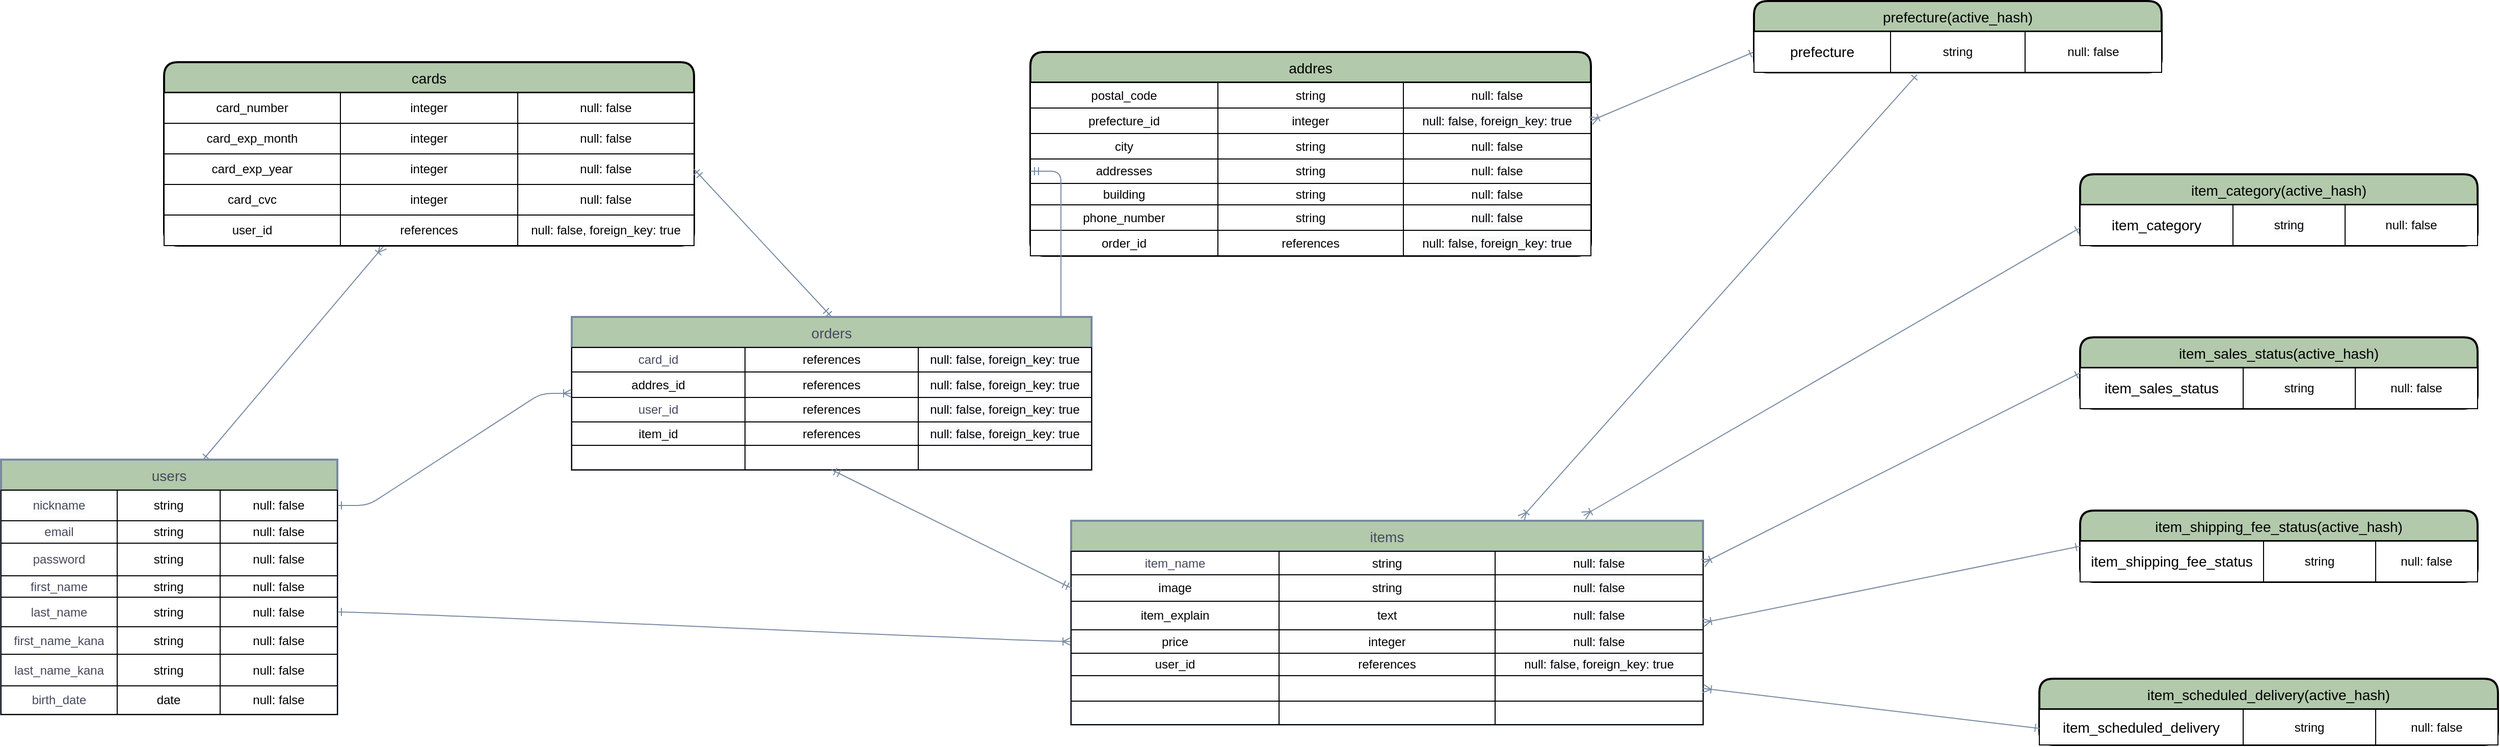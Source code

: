 <mxfile version="13.6.10" type="github">
  <diagram id="Smo_QJwtMCmcKdG6Kzzd" name="ページ1">
    <mxGraphModel dx="2955" dy="2719" grid="1" gridSize="10" guides="1" tooltips="1" connect="1" arrows="1" fold="1" page="1" pageScale="1" pageWidth="827" pageHeight="1169" background="none" math="0" shadow="0">
      <root>
        <mxCell id="0" />
        <mxCell id="1" parent="0" />
        <mxCell id="FMNwyA9VQJFO_fAn41yD-56" value="" style="edgeStyle=entityRelationEdgeStyle;fontSize=12;html=1;endArrow=ERoneToMany;strokeColor=#788AA3;fontColor=#46495D;curved=1;entryX=0;entryY=0.5;entryDx=0;entryDy=0;exitX=1;exitY=0.5;exitDx=0;exitDy=0;startArrow=ERone;startFill=0;" edge="1" parent="1" source="FMNwyA9VQJFO_fAn41yD-148" target="FMNwyA9VQJFO_fAn41yD-177">
          <mxGeometry width="100" height="100" relative="1" as="geometry">
            <mxPoint x="200" y="510" as="sourcePoint" />
            <mxPoint x="360" y="680" as="targetPoint" />
          </mxGeometry>
        </mxCell>
        <mxCell id="FMNwyA9VQJFO_fAn41yD-279" value="addres" style="swimlane;childLayout=stackLayout;horizontal=1;startSize=30;horizontalStack=0;rounded=1;fontSize=14;fontStyle=0;strokeWidth=2;resizeParent=0;resizeLast=1;shadow=0;dashed=0;align=center;fillColor=#B2C9AB;" vertex="1" parent="1">
          <mxGeometry x="300" y="-110" width="550" height="200" as="geometry" />
        </mxCell>
        <mxCell id="FMNwyA9VQJFO_fAn41yD-310" value="" style="shape=table;html=1;whiteSpace=wrap;startSize=0;container=1;collapsible=0;childLayout=tableLayout;" vertex="1" parent="FMNwyA9VQJFO_fAn41yD-279">
          <mxGeometry y="30" width="550" height="170" as="geometry" />
        </mxCell>
        <mxCell id="FMNwyA9VQJFO_fAn41yD-311" value="" style="shape=partialRectangle;html=1;whiteSpace=wrap;collapsible=0;dropTarget=0;pointerEvents=0;fillColor=none;top=0;left=0;bottom=0;right=0;points=[[0,0.5],[1,0.5]];portConstraint=eastwest;" vertex="1" parent="FMNwyA9VQJFO_fAn41yD-310">
          <mxGeometry width="550" height="25" as="geometry" />
        </mxCell>
        <mxCell id="FMNwyA9VQJFO_fAn41yD-312" value="postal_code" style="shape=partialRectangle;html=1;whiteSpace=wrap;connectable=0;overflow=hidden;fillColor=none;top=0;left=0;bottom=0;right=0;" vertex="1" parent="FMNwyA9VQJFO_fAn41yD-311">
          <mxGeometry width="184" height="25" as="geometry" />
        </mxCell>
        <mxCell id="FMNwyA9VQJFO_fAn41yD-313" value="&lt;span&gt;string&lt;/span&gt;" style="shape=partialRectangle;html=1;whiteSpace=wrap;connectable=0;overflow=hidden;fillColor=none;top=0;left=0;bottom=0;right=0;" vertex="1" parent="FMNwyA9VQJFO_fAn41yD-311">
          <mxGeometry x="184" width="182" height="25" as="geometry" />
        </mxCell>
        <mxCell id="FMNwyA9VQJFO_fAn41yD-314" value="&lt;span&gt;null: false&lt;/span&gt;" style="shape=partialRectangle;html=1;whiteSpace=wrap;connectable=0;overflow=hidden;fillColor=none;top=0;left=0;bottom=0;right=0;" vertex="1" parent="FMNwyA9VQJFO_fAn41yD-311">
          <mxGeometry x="366" width="184" height="25" as="geometry" />
        </mxCell>
        <mxCell id="FMNwyA9VQJFO_fAn41yD-315" value="" style="shape=partialRectangle;html=1;whiteSpace=wrap;collapsible=0;dropTarget=0;pointerEvents=0;fillColor=none;top=0;left=0;bottom=0;right=0;points=[[0,0.5],[1,0.5]];portConstraint=eastwest;" vertex="1" parent="FMNwyA9VQJFO_fAn41yD-310">
          <mxGeometry y="25" width="550" height="25" as="geometry" />
        </mxCell>
        <mxCell id="FMNwyA9VQJFO_fAn41yD-316" value="prefecture_id" style="shape=partialRectangle;html=1;whiteSpace=wrap;connectable=0;overflow=hidden;fillColor=none;top=0;left=0;bottom=0;right=0;" vertex="1" parent="FMNwyA9VQJFO_fAn41yD-315">
          <mxGeometry width="184" height="25" as="geometry" />
        </mxCell>
        <mxCell id="FMNwyA9VQJFO_fAn41yD-317" value="integer" style="shape=partialRectangle;html=1;whiteSpace=wrap;connectable=0;overflow=hidden;fillColor=none;top=0;left=0;bottom=0;right=0;" vertex="1" parent="FMNwyA9VQJFO_fAn41yD-315">
          <mxGeometry x="184" width="182" height="25" as="geometry" />
        </mxCell>
        <mxCell id="FMNwyA9VQJFO_fAn41yD-318" value="&lt;meta charset=&quot;utf-8&quot;&gt;&lt;span style=&quot;color: rgb(0, 0, 0); font-family: helvetica; font-size: 12px; font-style: normal; font-weight: 400; letter-spacing: normal; text-align: center; text-indent: 0px; text-transform: none; word-spacing: 0px; background-color: rgb(248, 249, 250); display: inline; float: none;&quot;&gt;null: false, foreign_key: true&lt;/span&gt;" style="shape=partialRectangle;html=1;whiteSpace=wrap;connectable=0;overflow=hidden;fillColor=none;top=0;left=0;bottom=0;right=0;" vertex="1" parent="FMNwyA9VQJFO_fAn41yD-315">
          <mxGeometry x="366" width="184" height="25" as="geometry" />
        </mxCell>
        <mxCell id="FMNwyA9VQJFO_fAn41yD-319" value="" style="shape=partialRectangle;html=1;whiteSpace=wrap;collapsible=0;dropTarget=0;pointerEvents=0;fillColor=none;top=0;left=0;bottom=0;right=0;points=[[0,0.5],[1,0.5]];portConstraint=eastwest;" vertex="1" parent="FMNwyA9VQJFO_fAn41yD-310">
          <mxGeometry y="50" width="550" height="25" as="geometry" />
        </mxCell>
        <mxCell id="FMNwyA9VQJFO_fAn41yD-320" value="city" style="shape=partialRectangle;html=1;whiteSpace=wrap;connectable=0;overflow=hidden;fillColor=none;top=0;left=0;bottom=0;right=0;" vertex="1" parent="FMNwyA9VQJFO_fAn41yD-319">
          <mxGeometry width="184" height="25" as="geometry" />
        </mxCell>
        <mxCell id="FMNwyA9VQJFO_fAn41yD-321" value="&lt;span&gt;string&lt;/span&gt;" style="shape=partialRectangle;html=1;whiteSpace=wrap;connectable=0;overflow=hidden;fillColor=none;top=0;left=0;bottom=0;right=0;" vertex="1" parent="FMNwyA9VQJFO_fAn41yD-319">
          <mxGeometry x="184" width="182" height="25" as="geometry" />
        </mxCell>
        <mxCell id="FMNwyA9VQJFO_fAn41yD-322" value="&lt;span&gt;null: false&lt;/span&gt;" style="shape=partialRectangle;html=1;whiteSpace=wrap;connectable=0;overflow=hidden;fillColor=none;top=0;left=0;bottom=0;right=0;" vertex="1" parent="FMNwyA9VQJFO_fAn41yD-319">
          <mxGeometry x="366" width="184" height="25" as="geometry" />
        </mxCell>
        <mxCell id="FMNwyA9VQJFO_fAn41yD-323" value="" style="shape=partialRectangle;html=1;whiteSpace=wrap;collapsible=0;dropTarget=0;pointerEvents=0;fillColor=none;top=0;left=0;bottom=0;right=0;points=[[0,0.5],[1,0.5]];portConstraint=eastwest;" vertex="1" parent="FMNwyA9VQJFO_fAn41yD-310">
          <mxGeometry y="75" width="550" height="24" as="geometry" />
        </mxCell>
        <mxCell id="FMNwyA9VQJFO_fAn41yD-324" value="addresses" style="shape=partialRectangle;html=1;whiteSpace=wrap;connectable=0;overflow=hidden;fillColor=none;top=0;left=0;bottom=0;right=0;" vertex="1" parent="FMNwyA9VQJFO_fAn41yD-323">
          <mxGeometry width="184" height="24" as="geometry" />
        </mxCell>
        <mxCell id="FMNwyA9VQJFO_fAn41yD-325" value="&lt;span&gt;string&lt;/span&gt;" style="shape=partialRectangle;html=1;whiteSpace=wrap;connectable=0;overflow=hidden;fillColor=none;top=0;left=0;bottom=0;right=0;" vertex="1" parent="FMNwyA9VQJFO_fAn41yD-323">
          <mxGeometry x="184" width="182" height="24" as="geometry" />
        </mxCell>
        <mxCell id="FMNwyA9VQJFO_fAn41yD-326" value="&lt;span&gt;null: false&lt;/span&gt;" style="shape=partialRectangle;html=1;whiteSpace=wrap;connectable=0;overflow=hidden;fillColor=none;top=0;left=0;bottom=0;right=0;" vertex="1" parent="FMNwyA9VQJFO_fAn41yD-323">
          <mxGeometry x="366" width="184" height="24" as="geometry" />
        </mxCell>
        <mxCell id="FMNwyA9VQJFO_fAn41yD-327" value="" style="shape=partialRectangle;html=1;whiteSpace=wrap;collapsible=0;dropTarget=0;pointerEvents=0;fillColor=none;top=0;left=0;bottom=0;right=0;points=[[0,0.5],[1,0.5]];portConstraint=eastwest;" vertex="1" parent="FMNwyA9VQJFO_fAn41yD-310">
          <mxGeometry y="99" width="550" height="21" as="geometry" />
        </mxCell>
        <mxCell id="FMNwyA9VQJFO_fAn41yD-328" value="building" style="shape=partialRectangle;html=1;whiteSpace=wrap;connectable=0;overflow=hidden;fillColor=none;top=0;left=0;bottom=0;right=0;" vertex="1" parent="FMNwyA9VQJFO_fAn41yD-327">
          <mxGeometry width="184" height="21" as="geometry" />
        </mxCell>
        <mxCell id="FMNwyA9VQJFO_fAn41yD-329" value="&lt;span&gt;string&lt;/span&gt;" style="shape=partialRectangle;html=1;whiteSpace=wrap;connectable=0;overflow=hidden;fillColor=none;top=0;left=0;bottom=0;right=0;" vertex="1" parent="FMNwyA9VQJFO_fAn41yD-327">
          <mxGeometry x="184" width="182" height="21" as="geometry" />
        </mxCell>
        <mxCell id="FMNwyA9VQJFO_fAn41yD-330" value="&lt;span&gt;null: false&lt;/span&gt;" style="shape=partialRectangle;html=1;whiteSpace=wrap;connectable=0;overflow=hidden;fillColor=none;top=0;left=0;bottom=0;right=0;" vertex="1" parent="FMNwyA9VQJFO_fAn41yD-327">
          <mxGeometry x="366" width="184" height="21" as="geometry" />
        </mxCell>
        <mxCell id="FMNwyA9VQJFO_fAn41yD-331" value="" style="shape=partialRectangle;html=1;whiteSpace=wrap;collapsible=0;dropTarget=0;pointerEvents=0;fillColor=none;top=0;left=0;bottom=0;right=0;points=[[0,0.5],[1,0.5]];portConstraint=eastwest;" vertex="1" parent="FMNwyA9VQJFO_fAn41yD-310">
          <mxGeometry y="120" width="550" height="25" as="geometry" />
        </mxCell>
        <mxCell id="FMNwyA9VQJFO_fAn41yD-332" value="phone_number" style="shape=partialRectangle;html=1;whiteSpace=wrap;connectable=0;overflow=hidden;fillColor=none;top=0;left=0;bottom=0;right=0;" vertex="1" parent="FMNwyA9VQJFO_fAn41yD-331">
          <mxGeometry width="184" height="25" as="geometry" />
        </mxCell>
        <mxCell id="FMNwyA9VQJFO_fAn41yD-333" value="&lt;span&gt;string&lt;/span&gt;" style="shape=partialRectangle;html=1;whiteSpace=wrap;connectable=0;overflow=hidden;fillColor=none;top=0;left=0;bottom=0;right=0;" vertex="1" parent="FMNwyA9VQJFO_fAn41yD-331">
          <mxGeometry x="184" width="182" height="25" as="geometry" />
        </mxCell>
        <mxCell id="FMNwyA9VQJFO_fAn41yD-334" value="&lt;meta charset=&quot;utf-8&quot;&gt;&lt;span style=&quot;color: rgb(0, 0, 0); font-family: helvetica; font-size: 12px; font-style: normal; font-weight: 400; letter-spacing: normal; text-align: center; text-indent: 0px; text-transform: none; word-spacing: 0px; background-color: rgb(248, 249, 250); display: inline; float: none;&quot;&gt;null: false&lt;/span&gt;" style="shape=partialRectangle;html=1;whiteSpace=wrap;connectable=0;overflow=hidden;fillColor=none;top=0;left=0;bottom=0;right=0;" vertex="1" parent="FMNwyA9VQJFO_fAn41yD-331">
          <mxGeometry x="366" width="184" height="25" as="geometry" />
        </mxCell>
        <mxCell id="FMNwyA9VQJFO_fAn41yD-335" value="" style="shape=partialRectangle;html=1;whiteSpace=wrap;collapsible=0;dropTarget=0;pointerEvents=0;fillColor=none;top=0;left=0;bottom=0;right=0;points=[[0,0.5],[1,0.5]];portConstraint=eastwest;" vertex="1" parent="FMNwyA9VQJFO_fAn41yD-310">
          <mxGeometry y="145" width="550" height="25" as="geometry" />
        </mxCell>
        <mxCell id="FMNwyA9VQJFO_fAn41yD-336" value="order_id" style="shape=partialRectangle;html=1;whiteSpace=wrap;connectable=0;overflow=hidden;fillColor=none;top=0;left=0;bottom=0;right=0;" vertex="1" parent="FMNwyA9VQJFO_fAn41yD-335">
          <mxGeometry width="184" height="25" as="geometry" />
        </mxCell>
        <mxCell id="FMNwyA9VQJFO_fAn41yD-337" value="references" style="shape=partialRectangle;html=1;whiteSpace=wrap;connectable=0;overflow=hidden;fillColor=none;top=0;left=0;bottom=0;right=0;" vertex="1" parent="FMNwyA9VQJFO_fAn41yD-335">
          <mxGeometry x="184" width="182" height="25" as="geometry" />
        </mxCell>
        <mxCell id="FMNwyA9VQJFO_fAn41yD-338" value="&lt;meta charset=&quot;utf-8&quot;&gt;&lt;span style=&quot;color: rgb(0, 0, 0); font-family: helvetica; font-size: 12px; font-style: normal; font-weight: 400; letter-spacing: normal; text-align: center; text-indent: 0px; text-transform: none; word-spacing: 0px; background-color: rgb(248, 249, 250); display: inline; float: none;&quot;&gt;null: false, foreign_key: true&lt;/span&gt;" style="shape=partialRectangle;html=1;whiteSpace=wrap;connectable=0;overflow=hidden;fillColor=none;top=0;left=0;bottom=0;right=0;" vertex="1" parent="FMNwyA9VQJFO_fAn41yD-335">
          <mxGeometry x="366" width="184" height="25" as="geometry" />
        </mxCell>
        <mxCell id="FMNwyA9VQJFO_fAn41yD-416" value="" style="endArrow=ERoneToMany;startArrow=ERone;html=1;strokeColor=#788AA3;fillColor=#B2C9AB;fontColor=#46495D;startFill=0;endFill=0;entryX=0.414;entryY=1.024;entryDx=0;entryDy=0;entryPerimeter=0;exitX=0.601;exitY=0;exitDx=0;exitDy=0;exitPerimeter=0;" edge="1" parent="1" source="FMNwyA9VQJFO_fAn41yD-44" target="FMNwyA9VQJFO_fAn41yD-411">
          <mxGeometry width="50" height="50" relative="1" as="geometry">
            <mxPoint x="-440" y="180" as="sourcePoint" />
            <mxPoint x="-440" y="120" as="targetPoint" />
          </mxGeometry>
        </mxCell>
        <mxCell id="FMNwyA9VQJFO_fAn41yD-375" value="cards" style="swimlane;childLayout=stackLayout;horizontal=1;startSize=30;horizontalStack=0;rounded=1;fontSize=14;fontStyle=0;strokeWidth=2;resizeParent=0;resizeLast=1;shadow=0;dashed=0;align=center;fillColor=#B2C9AB;" vertex="1" parent="1">
          <mxGeometry x="-550" y="-100" width="520" height="180" as="geometry" />
        </mxCell>
        <mxCell id="FMNwyA9VQJFO_fAn41yD-394" value="" style="shape=table;html=1;whiteSpace=wrap;startSize=0;container=1;collapsible=0;childLayout=tableLayout;" vertex="1" parent="FMNwyA9VQJFO_fAn41yD-375">
          <mxGeometry y="30" width="520" height="150" as="geometry" />
        </mxCell>
        <mxCell id="FMNwyA9VQJFO_fAn41yD-395" value="" style="shape=partialRectangle;html=1;whiteSpace=wrap;collapsible=0;dropTarget=0;pointerEvents=0;fillColor=none;top=0;left=0;bottom=0;right=0;points=[[0,0.5],[1,0.5]];portConstraint=eastwest;" vertex="1" parent="FMNwyA9VQJFO_fAn41yD-394">
          <mxGeometry width="520" height="30" as="geometry" />
        </mxCell>
        <mxCell id="FMNwyA9VQJFO_fAn41yD-396" value="card_number" style="shape=partialRectangle;html=1;whiteSpace=wrap;connectable=0;overflow=hidden;fillColor=none;top=0;left=0;bottom=0;right=0;" vertex="1" parent="FMNwyA9VQJFO_fAn41yD-395">
          <mxGeometry width="173" height="30" as="geometry" />
        </mxCell>
        <mxCell id="FMNwyA9VQJFO_fAn41yD-397" value="integer" style="shape=partialRectangle;html=1;whiteSpace=wrap;connectable=0;overflow=hidden;fillColor=none;top=0;left=0;bottom=0;right=0;" vertex="1" parent="FMNwyA9VQJFO_fAn41yD-395">
          <mxGeometry x="173" width="174" height="30" as="geometry" />
        </mxCell>
        <mxCell id="FMNwyA9VQJFO_fAn41yD-398" value="null: false" style="shape=partialRectangle;html=1;whiteSpace=wrap;connectable=0;overflow=hidden;fillColor=none;top=0;left=0;bottom=0;right=0;" vertex="1" parent="FMNwyA9VQJFO_fAn41yD-395">
          <mxGeometry x="347" width="173" height="30" as="geometry" />
        </mxCell>
        <mxCell id="FMNwyA9VQJFO_fAn41yD-399" value="" style="shape=partialRectangle;html=1;whiteSpace=wrap;collapsible=0;dropTarget=0;pointerEvents=0;fillColor=none;top=0;left=0;bottom=0;right=0;points=[[0,0.5],[1,0.5]];portConstraint=eastwest;" vertex="1" parent="FMNwyA9VQJFO_fAn41yD-394">
          <mxGeometry y="30" width="520" height="30" as="geometry" />
        </mxCell>
        <mxCell id="FMNwyA9VQJFO_fAn41yD-400" value="card_exp_month" style="shape=partialRectangle;html=1;whiteSpace=wrap;connectable=0;overflow=hidden;fillColor=none;top=0;left=0;bottom=0;right=0;" vertex="1" parent="FMNwyA9VQJFO_fAn41yD-399">
          <mxGeometry width="173" height="30" as="geometry" />
        </mxCell>
        <mxCell id="FMNwyA9VQJFO_fAn41yD-401" value="&lt;span&gt;integer&lt;/span&gt;" style="shape=partialRectangle;html=1;whiteSpace=wrap;connectable=0;overflow=hidden;fillColor=none;top=0;left=0;bottom=0;right=0;" vertex="1" parent="FMNwyA9VQJFO_fAn41yD-399">
          <mxGeometry x="173" width="174" height="30" as="geometry" />
        </mxCell>
        <mxCell id="FMNwyA9VQJFO_fAn41yD-402" value="&lt;span&gt;null: false&lt;/span&gt;" style="shape=partialRectangle;html=1;whiteSpace=wrap;connectable=0;overflow=hidden;fillColor=none;top=0;left=0;bottom=0;right=0;" vertex="1" parent="FMNwyA9VQJFO_fAn41yD-399">
          <mxGeometry x="347" width="173" height="30" as="geometry" />
        </mxCell>
        <mxCell id="FMNwyA9VQJFO_fAn41yD-403" value="" style="shape=partialRectangle;html=1;whiteSpace=wrap;collapsible=0;dropTarget=0;pointerEvents=0;fillColor=none;top=0;left=0;bottom=0;right=0;points=[[0,0.5],[1,0.5]];portConstraint=eastwest;" vertex="1" parent="FMNwyA9VQJFO_fAn41yD-394">
          <mxGeometry y="60" width="520" height="30" as="geometry" />
        </mxCell>
        <mxCell id="FMNwyA9VQJFO_fAn41yD-404" value="card_exp_year" style="shape=partialRectangle;html=1;whiteSpace=wrap;connectable=0;overflow=hidden;fillColor=none;top=0;left=0;bottom=0;right=0;" vertex="1" parent="FMNwyA9VQJFO_fAn41yD-403">
          <mxGeometry width="173" height="30" as="geometry" />
        </mxCell>
        <mxCell id="FMNwyA9VQJFO_fAn41yD-405" value="&lt;span&gt;integer&lt;/span&gt;" style="shape=partialRectangle;html=1;whiteSpace=wrap;connectable=0;overflow=hidden;fillColor=none;top=0;left=0;bottom=0;right=0;" vertex="1" parent="FMNwyA9VQJFO_fAn41yD-403">
          <mxGeometry x="173" width="174" height="30" as="geometry" />
        </mxCell>
        <mxCell id="FMNwyA9VQJFO_fAn41yD-406" value="&lt;span&gt;null: false&lt;/span&gt;" style="shape=partialRectangle;html=1;whiteSpace=wrap;connectable=0;overflow=hidden;fillColor=none;top=0;left=0;bottom=0;right=0;" vertex="1" parent="FMNwyA9VQJFO_fAn41yD-403">
          <mxGeometry x="347" width="173" height="30" as="geometry" />
        </mxCell>
        <mxCell id="FMNwyA9VQJFO_fAn41yD-407" value="" style="shape=partialRectangle;html=1;whiteSpace=wrap;collapsible=0;dropTarget=0;pointerEvents=0;fillColor=none;top=0;left=0;bottom=0;right=0;points=[[0,0.5],[1,0.5]];portConstraint=eastwest;" vertex="1" parent="FMNwyA9VQJFO_fAn41yD-394">
          <mxGeometry y="90" width="520" height="30" as="geometry" />
        </mxCell>
        <mxCell id="FMNwyA9VQJFO_fAn41yD-408" value="card_cvc" style="shape=partialRectangle;html=1;whiteSpace=wrap;connectable=0;overflow=hidden;fillColor=none;top=0;left=0;bottom=0;right=0;" vertex="1" parent="FMNwyA9VQJFO_fAn41yD-407">
          <mxGeometry width="173" height="30" as="geometry" />
        </mxCell>
        <mxCell id="FMNwyA9VQJFO_fAn41yD-409" value="&lt;span&gt;integer&lt;/span&gt;" style="shape=partialRectangle;html=1;whiteSpace=wrap;connectable=0;overflow=hidden;fillColor=none;top=0;left=0;bottom=0;right=0;" vertex="1" parent="FMNwyA9VQJFO_fAn41yD-407">
          <mxGeometry x="173" width="174" height="30" as="geometry" />
        </mxCell>
        <mxCell id="FMNwyA9VQJFO_fAn41yD-410" value="&lt;span&gt;null: false&lt;/span&gt;" style="shape=partialRectangle;html=1;whiteSpace=wrap;connectable=0;overflow=hidden;fillColor=none;top=0;left=0;bottom=0;right=0;" vertex="1" parent="FMNwyA9VQJFO_fAn41yD-407">
          <mxGeometry x="347" width="173" height="30" as="geometry" />
        </mxCell>
        <mxCell id="FMNwyA9VQJFO_fAn41yD-411" value="" style="shape=partialRectangle;html=1;whiteSpace=wrap;collapsible=0;dropTarget=0;pointerEvents=0;fillColor=none;top=0;left=0;bottom=0;right=0;points=[[0,0.5],[1,0.5]];portConstraint=eastwest;" vertex="1" parent="FMNwyA9VQJFO_fAn41yD-394">
          <mxGeometry y="120" width="520" height="30" as="geometry" />
        </mxCell>
        <mxCell id="FMNwyA9VQJFO_fAn41yD-412" value="user_id" style="shape=partialRectangle;html=1;whiteSpace=wrap;connectable=0;overflow=hidden;fillColor=none;top=0;left=0;bottom=0;right=0;" vertex="1" parent="FMNwyA9VQJFO_fAn41yD-411">
          <mxGeometry width="173" height="30" as="geometry" />
        </mxCell>
        <mxCell id="FMNwyA9VQJFO_fAn41yD-413" value="&lt;span&gt;references&lt;/span&gt;" style="shape=partialRectangle;html=1;whiteSpace=wrap;connectable=0;overflow=hidden;fillColor=none;top=0;left=0;bottom=0;right=0;" vertex="1" parent="FMNwyA9VQJFO_fAn41yD-411">
          <mxGeometry x="173" width="174" height="30" as="geometry" />
        </mxCell>
        <mxCell id="FMNwyA9VQJFO_fAn41yD-414" value="&lt;span&gt;null: false, foreign_key: true&lt;/span&gt;" style="shape=partialRectangle;html=1;whiteSpace=wrap;connectable=0;overflow=hidden;fillColor=none;top=0;left=0;bottom=0;right=0;" vertex="1" parent="FMNwyA9VQJFO_fAn41yD-411">
          <mxGeometry x="347" width="173" height="30" as="geometry" />
        </mxCell>
        <mxCell id="FMNwyA9VQJFO_fAn41yD-417" value="" style="edgeStyle=entityRelationEdgeStyle;fontSize=12;html=1;endArrow=ERoneToMany;strokeColor=#788AA3;fillColor=#B2C9AB;startArrow=ERone;startFill=0;exitX=1;exitY=0.5;exitDx=0;exitDy=0;entryX=0;entryY=0.5;entryDx=0;entryDy=0;" edge="1" parent="1" source="FMNwyA9VQJFO_fAn41yD-132" target="FMNwyA9VQJFO_fAn41yD-48">
          <mxGeometry width="100" height="100" relative="1" as="geometry">
            <mxPoint x="-270" y="260" as="sourcePoint" />
            <mxPoint x="-170" y="160" as="targetPoint" />
          </mxGeometry>
        </mxCell>
        <mxCell id="FMNwyA9VQJFO_fAn41yD-418" value="" style="edgeStyle=entityRelationEdgeStyle;fontSize=12;html=1;endArrow=ERmandOne;startArrow=ERmandOne;strokeColor=#788AA3;fillColor=#B2C9AB;exitX=1;exitY=0.5;exitDx=0;exitDy=0;entryX=0;entryY=0.5;entryDx=0;entryDy=0;" edge="1" parent="1" source="FMNwyA9VQJFO_fAn41yD-206" target="FMNwyA9VQJFO_fAn41yD-323">
          <mxGeometry width="100" height="100" relative="1" as="geometry">
            <mxPoint x="170" y="160" as="sourcePoint" />
            <mxPoint x="280" y="40" as="targetPoint" />
          </mxGeometry>
        </mxCell>
        <mxCell id="FMNwyA9VQJFO_fAn41yD-44" value="users" style="swimlane;childLayout=stackLayout;horizontal=1;startSize=30;horizontalStack=0;fontSize=14;fontStyle=0;strokeWidth=2;resizeParent=0;resizeLast=1;shadow=0;dashed=0;align=center;fillColor=#B2C9AB;strokeColor=#788AA3;fontColor=#46495D;" vertex="1" parent="1">
          <mxGeometry x="-710" y="290" width="330" height="250" as="geometry">
            <mxRectangle x="40" y="120" width="70" height="30" as="alternateBounds" />
          </mxGeometry>
        </mxCell>
        <mxCell id="FMNwyA9VQJFO_fAn41yD-131" value="" style="shape=table;html=1;whiteSpace=wrap;startSize=0;container=1;collapsible=0;childLayout=tableLayout;" vertex="1" parent="FMNwyA9VQJFO_fAn41yD-44">
          <mxGeometry y="30" width="330" height="220" as="geometry" />
        </mxCell>
        <mxCell id="FMNwyA9VQJFO_fAn41yD-132" value="" style="shape=partialRectangle;html=1;whiteSpace=wrap;collapsible=0;dropTarget=0;pointerEvents=0;fillColor=none;top=0;left=0;bottom=0;right=0;points=[[0,0.5],[1,0.5]];portConstraint=eastwest;" vertex="1" parent="FMNwyA9VQJFO_fAn41yD-131">
          <mxGeometry width="330" height="30" as="geometry" />
        </mxCell>
        <mxCell id="FMNwyA9VQJFO_fAn41yD-133" value="&lt;meta charset=&quot;utf-8&quot;&gt;&lt;span style=&quot;color: rgb(70, 73, 93); font-family: helvetica; font-size: 12px; font-style: normal; font-weight: 400; letter-spacing: normal; text-align: left; text-indent: 0px; text-transform: none; word-spacing: 0px; background-color: rgb(248, 249, 250); display: inline; float: none;&quot;&gt;nickname&lt;/span&gt;&lt;br style=&quot;padding: 0px; margin: 0px; color: rgb(70, 73, 93); font-family: helvetica; font-size: 12px; font-style: normal; font-weight: 400; letter-spacing: normal; text-align: left; text-indent: 0px; text-transform: none; word-spacing: 0px; background-color: rgb(248, 249, 250);&quot;&gt;" style="shape=partialRectangle;html=1;whiteSpace=wrap;connectable=0;overflow=hidden;fillColor=none;top=0;left=0;bottom=0;right=0;" vertex="1" parent="FMNwyA9VQJFO_fAn41yD-132">
          <mxGeometry width="114" height="30" as="geometry" />
        </mxCell>
        <mxCell id="FMNwyA9VQJFO_fAn41yD-134" value="string" style="shape=partialRectangle;html=1;whiteSpace=wrap;connectable=0;overflow=hidden;fillColor=none;top=0;left=0;bottom=0;right=0;" vertex="1" parent="FMNwyA9VQJFO_fAn41yD-132">
          <mxGeometry x="114" width="101" height="30" as="geometry" />
        </mxCell>
        <mxCell id="FMNwyA9VQJFO_fAn41yD-135" value="&lt;span&gt;null: false&lt;/span&gt;" style="shape=partialRectangle;html=1;whiteSpace=wrap;connectable=0;overflow=hidden;fillColor=none;top=0;left=0;bottom=0;right=0;" vertex="1" parent="FMNwyA9VQJFO_fAn41yD-132">
          <mxGeometry x="215" width="115" height="30" as="geometry" />
        </mxCell>
        <mxCell id="FMNwyA9VQJFO_fAn41yD-136" value="" style="shape=partialRectangle;html=1;whiteSpace=wrap;collapsible=0;dropTarget=0;pointerEvents=0;fillColor=none;top=0;left=0;bottom=0;right=0;points=[[0,0.5],[1,0.5]];portConstraint=eastwest;" vertex="1" parent="FMNwyA9VQJFO_fAn41yD-131">
          <mxGeometry y="30" width="330" height="22" as="geometry" />
        </mxCell>
        <mxCell id="FMNwyA9VQJFO_fAn41yD-137" value="&lt;span style=&quot;color: rgb(70 , 73 , 93) ; text-align: left&quot;&gt;email&lt;/span&gt;" style="shape=partialRectangle;html=1;whiteSpace=wrap;connectable=0;overflow=hidden;fillColor=none;top=0;left=0;bottom=0;right=0;" vertex="1" parent="FMNwyA9VQJFO_fAn41yD-136">
          <mxGeometry width="114" height="22" as="geometry" />
        </mxCell>
        <mxCell id="FMNwyA9VQJFO_fAn41yD-138" value="string" style="shape=partialRectangle;html=1;whiteSpace=wrap;connectable=0;overflow=hidden;fillColor=none;top=0;left=0;bottom=0;right=0;" vertex="1" parent="FMNwyA9VQJFO_fAn41yD-136">
          <mxGeometry x="114" width="101" height="22" as="geometry" />
        </mxCell>
        <mxCell id="FMNwyA9VQJFO_fAn41yD-139" value="&lt;span&gt;null: false&lt;/span&gt;" style="shape=partialRectangle;html=1;whiteSpace=wrap;connectable=0;overflow=hidden;fillColor=none;top=0;left=0;bottom=0;right=0;" vertex="1" parent="FMNwyA9VQJFO_fAn41yD-136">
          <mxGeometry x="215" width="115" height="22" as="geometry" />
        </mxCell>
        <mxCell id="FMNwyA9VQJFO_fAn41yD-140" value="" style="shape=partialRectangle;html=1;whiteSpace=wrap;collapsible=0;dropTarget=0;pointerEvents=0;fillColor=none;top=0;left=0;bottom=0;right=0;points=[[0,0.5],[1,0.5]];portConstraint=eastwest;" vertex="1" parent="FMNwyA9VQJFO_fAn41yD-131">
          <mxGeometry y="52" width="330" height="32" as="geometry" />
        </mxCell>
        <mxCell id="FMNwyA9VQJFO_fAn41yD-141" value="&lt;span style=&quot;color: rgb(70 , 73 , 93) ; text-align: left&quot;&gt;password&lt;/span&gt;" style="shape=partialRectangle;html=1;whiteSpace=wrap;connectable=0;overflow=hidden;fillColor=none;top=0;left=0;bottom=0;right=0;" vertex="1" parent="FMNwyA9VQJFO_fAn41yD-140">
          <mxGeometry width="114" height="32" as="geometry" />
        </mxCell>
        <mxCell id="FMNwyA9VQJFO_fAn41yD-142" value="&lt;span&gt;string&lt;/span&gt;" style="shape=partialRectangle;html=1;whiteSpace=wrap;connectable=0;overflow=hidden;fillColor=none;top=0;left=0;bottom=0;right=0;" vertex="1" parent="FMNwyA9VQJFO_fAn41yD-140">
          <mxGeometry x="114" width="101" height="32" as="geometry" />
        </mxCell>
        <mxCell id="FMNwyA9VQJFO_fAn41yD-143" value="&lt;span&gt;null: false&lt;/span&gt;" style="shape=partialRectangle;html=1;whiteSpace=wrap;connectable=0;overflow=hidden;fillColor=none;top=0;left=0;bottom=0;right=0;" vertex="1" parent="FMNwyA9VQJFO_fAn41yD-140">
          <mxGeometry x="215" width="115" height="32" as="geometry" />
        </mxCell>
        <mxCell id="FMNwyA9VQJFO_fAn41yD-144" value="" style="shape=partialRectangle;html=1;whiteSpace=wrap;collapsible=0;dropTarget=0;pointerEvents=0;fillColor=none;top=0;left=0;bottom=0;right=0;points=[[0,0.5],[1,0.5]];portConstraint=eastwest;" vertex="1" parent="FMNwyA9VQJFO_fAn41yD-131">
          <mxGeometry y="84" width="330" height="21" as="geometry" />
        </mxCell>
        <mxCell id="FMNwyA9VQJFO_fAn41yD-145" value="&lt;span style=&quot;color: rgb(70 , 73 , 93) ; text-align: left&quot;&gt;first_name&lt;/span&gt;" style="shape=partialRectangle;html=1;whiteSpace=wrap;connectable=0;overflow=hidden;fillColor=none;top=0;left=0;bottom=0;right=0;" vertex="1" parent="FMNwyA9VQJFO_fAn41yD-144">
          <mxGeometry width="114" height="21" as="geometry" />
        </mxCell>
        <mxCell id="FMNwyA9VQJFO_fAn41yD-146" value="&lt;span&gt;string&lt;/span&gt;" style="shape=partialRectangle;html=1;whiteSpace=wrap;connectable=0;overflow=hidden;fillColor=none;top=0;left=0;bottom=0;right=0;" vertex="1" parent="FMNwyA9VQJFO_fAn41yD-144">
          <mxGeometry x="114" width="101" height="21" as="geometry" />
        </mxCell>
        <mxCell id="FMNwyA9VQJFO_fAn41yD-147" value="&lt;span&gt;null: false&lt;/span&gt;" style="shape=partialRectangle;html=1;whiteSpace=wrap;connectable=0;overflow=hidden;fillColor=none;top=0;left=0;bottom=0;right=0;" vertex="1" parent="FMNwyA9VQJFO_fAn41yD-144">
          <mxGeometry x="215" width="115" height="21" as="geometry" />
        </mxCell>
        <mxCell id="FMNwyA9VQJFO_fAn41yD-148" value="" style="shape=partialRectangle;html=1;whiteSpace=wrap;collapsible=0;dropTarget=0;pointerEvents=0;fillColor=none;top=0;left=0;bottom=0;right=0;points=[[0,0.5],[1,0.5]];portConstraint=eastwest;" vertex="1" parent="FMNwyA9VQJFO_fAn41yD-131">
          <mxGeometry y="105" width="330" height="29" as="geometry" />
        </mxCell>
        <mxCell id="FMNwyA9VQJFO_fAn41yD-149" value="&lt;span style=&quot;color: rgb(70 , 73 , 93) ; text-align: left&quot;&gt;last_name&lt;/span&gt;" style="shape=partialRectangle;html=1;whiteSpace=wrap;connectable=0;overflow=hidden;fillColor=none;top=0;left=0;bottom=0;right=0;" vertex="1" parent="FMNwyA9VQJFO_fAn41yD-148">
          <mxGeometry width="114" height="29" as="geometry" />
        </mxCell>
        <mxCell id="FMNwyA9VQJFO_fAn41yD-150" value="&lt;span&gt;string&lt;/span&gt;" style="shape=partialRectangle;html=1;whiteSpace=wrap;connectable=0;overflow=hidden;fillColor=none;top=0;left=0;bottom=0;right=0;" vertex="1" parent="FMNwyA9VQJFO_fAn41yD-148">
          <mxGeometry x="114" width="101" height="29" as="geometry" />
        </mxCell>
        <mxCell id="FMNwyA9VQJFO_fAn41yD-151" value="&lt;span&gt;null: false&lt;/span&gt;" style="shape=partialRectangle;html=1;whiteSpace=wrap;connectable=0;overflow=hidden;fillColor=none;top=0;left=0;bottom=0;right=0;" vertex="1" parent="FMNwyA9VQJFO_fAn41yD-148">
          <mxGeometry x="215" width="115" height="29" as="geometry" />
        </mxCell>
        <mxCell id="FMNwyA9VQJFO_fAn41yD-152" value="" style="shape=partialRectangle;html=1;whiteSpace=wrap;collapsible=0;dropTarget=0;pointerEvents=0;fillColor=none;top=0;left=0;bottom=0;right=0;points=[[0,0.5],[1,0.5]];portConstraint=eastwest;" vertex="1" parent="FMNwyA9VQJFO_fAn41yD-131">
          <mxGeometry y="134" width="330" height="27" as="geometry" />
        </mxCell>
        <mxCell id="FMNwyA9VQJFO_fAn41yD-153" value="&lt;span style=&quot;color: rgb(70 , 73 , 93) ; text-align: left&quot;&gt;first_name_kana&lt;/span&gt;" style="shape=partialRectangle;html=1;whiteSpace=wrap;connectable=0;overflow=hidden;fillColor=none;top=0;left=0;bottom=0;right=0;" vertex="1" parent="FMNwyA9VQJFO_fAn41yD-152">
          <mxGeometry width="114" height="27" as="geometry" />
        </mxCell>
        <mxCell id="FMNwyA9VQJFO_fAn41yD-154" value="&lt;span&gt;string&lt;/span&gt;" style="shape=partialRectangle;html=1;whiteSpace=wrap;connectable=0;overflow=hidden;fillColor=none;top=0;left=0;bottom=0;right=0;" vertex="1" parent="FMNwyA9VQJFO_fAn41yD-152">
          <mxGeometry x="114" width="101" height="27" as="geometry" />
        </mxCell>
        <mxCell id="FMNwyA9VQJFO_fAn41yD-155" value="&lt;span&gt;null: false&lt;/span&gt;" style="shape=partialRectangle;html=1;whiteSpace=wrap;connectable=0;overflow=hidden;fillColor=none;top=0;left=0;bottom=0;right=0;" vertex="1" parent="FMNwyA9VQJFO_fAn41yD-152">
          <mxGeometry x="215" width="115" height="27" as="geometry" />
        </mxCell>
        <mxCell id="FMNwyA9VQJFO_fAn41yD-156" value="" style="shape=partialRectangle;html=1;whiteSpace=wrap;collapsible=0;dropTarget=0;pointerEvents=0;fillColor=none;top=0;left=0;bottom=0;right=0;points=[[0,0.5],[1,0.5]];portConstraint=eastwest;" vertex="1" parent="FMNwyA9VQJFO_fAn41yD-131">
          <mxGeometry y="161" width="330" height="31" as="geometry" />
        </mxCell>
        <mxCell id="FMNwyA9VQJFO_fAn41yD-157" value="&lt;span style=&quot;color: rgb(70 , 73 , 93) ; text-align: left&quot;&gt;last_name_kana&lt;/span&gt;" style="shape=partialRectangle;html=1;whiteSpace=wrap;connectable=0;overflow=hidden;fillColor=none;top=0;left=0;bottom=0;right=0;" vertex="1" parent="FMNwyA9VQJFO_fAn41yD-156">
          <mxGeometry width="114" height="31" as="geometry" />
        </mxCell>
        <mxCell id="FMNwyA9VQJFO_fAn41yD-158" value="&lt;span&gt;string&lt;/span&gt;" style="shape=partialRectangle;html=1;whiteSpace=wrap;connectable=0;overflow=hidden;fillColor=none;top=0;left=0;bottom=0;right=0;" vertex="1" parent="FMNwyA9VQJFO_fAn41yD-156">
          <mxGeometry x="114" width="101" height="31" as="geometry" />
        </mxCell>
        <mxCell id="FMNwyA9VQJFO_fAn41yD-159" value="&lt;span&gt;null: false&lt;/span&gt;" style="shape=partialRectangle;html=1;whiteSpace=wrap;connectable=0;overflow=hidden;fillColor=none;top=0;left=0;bottom=0;right=0;" vertex="1" parent="FMNwyA9VQJFO_fAn41yD-156">
          <mxGeometry x="215" width="115" height="31" as="geometry" />
        </mxCell>
        <mxCell id="FMNwyA9VQJFO_fAn41yD-160" value="" style="shape=partialRectangle;html=1;whiteSpace=wrap;collapsible=0;dropTarget=0;pointerEvents=0;fillColor=none;top=0;left=0;bottom=0;right=0;points=[[0,0.5],[1,0.5]];portConstraint=eastwest;" vertex="1" parent="FMNwyA9VQJFO_fAn41yD-131">
          <mxGeometry y="192" width="330" height="28" as="geometry" />
        </mxCell>
        <mxCell id="FMNwyA9VQJFO_fAn41yD-161" value="&lt;span style=&quot;color: rgb(70 , 73 , 93) ; text-align: left&quot;&gt;birth_date&lt;/span&gt;" style="shape=partialRectangle;html=1;whiteSpace=wrap;connectable=0;overflow=hidden;fillColor=none;top=0;left=0;bottom=0;right=0;" vertex="1" parent="FMNwyA9VQJFO_fAn41yD-160">
          <mxGeometry width="114" height="28" as="geometry" />
        </mxCell>
        <mxCell id="FMNwyA9VQJFO_fAn41yD-162" value="date" style="shape=partialRectangle;html=1;whiteSpace=wrap;connectable=0;overflow=hidden;fillColor=none;top=0;left=0;bottom=0;right=0;" vertex="1" parent="FMNwyA9VQJFO_fAn41yD-160">
          <mxGeometry x="114" width="101" height="28" as="geometry" />
        </mxCell>
        <mxCell id="FMNwyA9VQJFO_fAn41yD-163" value="&lt;span&gt;null: false&lt;/span&gt;" style="shape=partialRectangle;html=1;whiteSpace=wrap;connectable=0;overflow=hidden;fillColor=none;top=0;left=0;bottom=0;right=0;" vertex="1" parent="FMNwyA9VQJFO_fAn41yD-160">
          <mxGeometry x="215" width="115" height="28" as="geometry" />
        </mxCell>
        <mxCell id="FMNwyA9VQJFO_fAn41yD-75" value="items" style="swimlane;childLayout=stackLayout;horizontal=1;startSize=30;horizontalStack=0;fontSize=14;fontStyle=0;strokeWidth=2;resizeParent=0;resizeLast=1;shadow=0;dashed=0;align=center;fillColor=#B2C9AB;strokeColor=#788AA3;fontColor=#46495D;" vertex="1" parent="1">
          <mxGeometry x="340" y="350" width="620" height="200" as="geometry" />
        </mxCell>
        <mxCell id="FMNwyA9VQJFO_fAn41yD-164" value="" style="shape=table;html=1;whiteSpace=wrap;startSize=0;container=1;collapsible=0;childLayout=tableLayout;" vertex="1" parent="FMNwyA9VQJFO_fAn41yD-75">
          <mxGeometry y="30" width="620" height="170" as="geometry" />
        </mxCell>
        <mxCell id="FMNwyA9VQJFO_fAn41yD-165" value="" style="shape=partialRectangle;html=1;whiteSpace=wrap;collapsible=0;dropTarget=0;pointerEvents=0;fillColor=none;top=0;left=0;bottom=0;right=0;points=[[0,0.5],[1,0.5]];portConstraint=eastwest;" vertex="1" parent="FMNwyA9VQJFO_fAn41yD-164">
          <mxGeometry width="620" height="23" as="geometry" />
        </mxCell>
        <mxCell id="FMNwyA9VQJFO_fAn41yD-166" value="&lt;span style=&quot;color: rgb(70 , 73 , 93) ; text-align: left&quot;&gt;item_name&lt;/span&gt;" style="shape=partialRectangle;html=1;whiteSpace=wrap;connectable=0;overflow=hidden;fillColor=none;top=0;left=0;bottom=0;right=0;" vertex="1" parent="FMNwyA9VQJFO_fAn41yD-165">
          <mxGeometry width="204" height="23" as="geometry" />
        </mxCell>
        <mxCell id="FMNwyA9VQJFO_fAn41yD-167" value="&lt;span&gt;string&lt;/span&gt;" style="shape=partialRectangle;html=1;whiteSpace=wrap;connectable=0;overflow=hidden;fillColor=none;top=0;left=0;bottom=0;right=0;" vertex="1" parent="FMNwyA9VQJFO_fAn41yD-165">
          <mxGeometry x="204" width="212" height="23" as="geometry" />
        </mxCell>
        <mxCell id="FMNwyA9VQJFO_fAn41yD-168" value="&lt;meta charset=&quot;utf-8&quot;&gt;&lt;span style=&quot;color: rgb(0, 0, 0); font-family: helvetica; font-size: 12px; font-style: normal; font-weight: 400; letter-spacing: normal; text-align: center; text-indent: 0px; text-transform: none; word-spacing: 0px; background-color: rgb(248, 249, 250); display: inline; float: none;&quot;&gt;null: false&lt;/span&gt;" style="shape=partialRectangle;html=1;whiteSpace=wrap;connectable=0;overflow=hidden;fillColor=none;top=0;left=0;bottom=0;right=0;" vertex="1" parent="FMNwyA9VQJFO_fAn41yD-165">
          <mxGeometry x="416" width="204" height="23" as="geometry" />
        </mxCell>
        <mxCell id="FMNwyA9VQJFO_fAn41yD-169" value="" style="shape=partialRectangle;html=1;whiteSpace=wrap;collapsible=0;dropTarget=0;pointerEvents=0;fillColor=none;top=0;left=0;bottom=0;right=0;points=[[0,0.5],[1,0.5]];portConstraint=eastwest;" vertex="1" parent="FMNwyA9VQJFO_fAn41yD-164">
          <mxGeometry y="23" width="620" height="26" as="geometry" />
        </mxCell>
        <mxCell id="FMNwyA9VQJFO_fAn41yD-170" value="image" style="shape=partialRectangle;html=1;whiteSpace=wrap;connectable=0;overflow=hidden;fillColor=none;top=0;left=0;bottom=0;right=0;" vertex="1" parent="FMNwyA9VQJFO_fAn41yD-169">
          <mxGeometry width="204" height="26" as="geometry" />
        </mxCell>
        <mxCell id="FMNwyA9VQJFO_fAn41yD-171" value="&lt;span&gt;string&lt;/span&gt;" style="shape=partialRectangle;html=1;whiteSpace=wrap;connectable=0;overflow=hidden;fillColor=none;top=0;left=0;bottom=0;right=0;" vertex="1" parent="FMNwyA9VQJFO_fAn41yD-169">
          <mxGeometry x="204" width="212" height="26" as="geometry" />
        </mxCell>
        <mxCell id="FMNwyA9VQJFO_fAn41yD-172" value="&lt;meta charset=&quot;utf-8&quot;&gt;&lt;span style=&quot;color: rgb(0, 0, 0); font-family: helvetica; font-size: 12px; font-style: normal; font-weight: 400; letter-spacing: normal; text-align: center; text-indent: 0px; text-transform: none; word-spacing: 0px; background-color: rgb(248, 249, 250); display: inline; float: none;&quot;&gt;null: false&lt;/span&gt;" style="shape=partialRectangle;html=1;whiteSpace=wrap;connectable=0;overflow=hidden;fillColor=none;top=0;left=0;bottom=0;right=0;" vertex="1" parent="FMNwyA9VQJFO_fAn41yD-169">
          <mxGeometry x="416" width="204" height="26" as="geometry" />
        </mxCell>
        <mxCell id="FMNwyA9VQJFO_fAn41yD-173" value="" style="shape=partialRectangle;html=1;whiteSpace=wrap;collapsible=0;dropTarget=0;pointerEvents=0;fillColor=none;top=0;left=0;bottom=0;right=0;points=[[0,0.5],[1,0.5]];portConstraint=eastwest;" vertex="1" parent="FMNwyA9VQJFO_fAn41yD-164">
          <mxGeometry y="49" width="620" height="28" as="geometry" />
        </mxCell>
        <mxCell id="FMNwyA9VQJFO_fAn41yD-174" value="item_explain" style="shape=partialRectangle;html=1;whiteSpace=wrap;connectable=0;overflow=hidden;fillColor=none;top=0;left=0;bottom=0;right=0;" vertex="1" parent="FMNwyA9VQJFO_fAn41yD-173">
          <mxGeometry width="204" height="28" as="geometry" />
        </mxCell>
        <mxCell id="FMNwyA9VQJFO_fAn41yD-175" value="text" style="shape=partialRectangle;html=1;whiteSpace=wrap;connectable=0;overflow=hidden;fillColor=none;top=0;left=0;bottom=0;right=0;" vertex="1" parent="FMNwyA9VQJFO_fAn41yD-173">
          <mxGeometry x="204" width="212" height="28" as="geometry" />
        </mxCell>
        <mxCell id="FMNwyA9VQJFO_fAn41yD-176" value="&lt;meta charset=&quot;utf-8&quot;&gt;&lt;span style=&quot;color: rgb(0, 0, 0); font-family: helvetica; font-size: 12px; font-style: normal; font-weight: 400; letter-spacing: normal; text-align: center; text-indent: 0px; text-transform: none; word-spacing: 0px; background-color: rgb(248, 249, 250); display: inline; float: none;&quot;&gt;null: false&lt;/span&gt;" style="shape=partialRectangle;html=1;whiteSpace=wrap;connectable=0;overflow=hidden;fillColor=none;top=0;left=0;bottom=0;right=0;" vertex="1" parent="FMNwyA9VQJFO_fAn41yD-173">
          <mxGeometry x="416" width="204" height="28" as="geometry" />
        </mxCell>
        <mxCell id="FMNwyA9VQJFO_fAn41yD-177" value="" style="shape=partialRectangle;html=1;whiteSpace=wrap;collapsible=0;dropTarget=0;pointerEvents=0;fillColor=none;top=0;left=0;bottom=0;right=0;points=[[0,0.5],[1,0.5]];portConstraint=eastwest;" vertex="1" parent="FMNwyA9VQJFO_fAn41yD-164">
          <mxGeometry y="77" width="620" height="23" as="geometry" />
        </mxCell>
        <mxCell id="FMNwyA9VQJFO_fAn41yD-178" value="price" style="shape=partialRectangle;html=1;whiteSpace=wrap;connectable=0;overflow=hidden;fillColor=none;top=0;left=0;bottom=0;right=0;" vertex="1" parent="FMNwyA9VQJFO_fAn41yD-177">
          <mxGeometry width="204" height="23" as="geometry" />
        </mxCell>
        <mxCell id="FMNwyA9VQJFO_fAn41yD-179" value="&lt;span&gt;integer&lt;/span&gt;" style="shape=partialRectangle;html=1;whiteSpace=wrap;connectable=0;overflow=hidden;fillColor=none;top=0;left=0;bottom=0;right=0;" vertex="1" parent="FMNwyA9VQJFO_fAn41yD-177">
          <mxGeometry x="204" width="212" height="23" as="geometry" />
        </mxCell>
        <mxCell id="FMNwyA9VQJFO_fAn41yD-180" value="&lt;meta charset=&quot;utf-8&quot;&gt;&lt;span style=&quot;color: rgb(0, 0, 0); font-family: helvetica; font-size: 12px; font-style: normal; font-weight: 400; letter-spacing: normal; text-align: center; text-indent: 0px; text-transform: none; word-spacing: 0px; background-color: rgb(248, 249, 250); display: inline; float: none;&quot;&gt;null: false&lt;/span&gt;" style="shape=partialRectangle;html=1;whiteSpace=wrap;connectable=0;overflow=hidden;fillColor=none;top=0;left=0;bottom=0;right=0;" vertex="1" parent="FMNwyA9VQJFO_fAn41yD-177">
          <mxGeometry x="416" width="204" height="23" as="geometry" />
        </mxCell>
        <mxCell id="FMNwyA9VQJFO_fAn41yD-181" value="" style="shape=partialRectangle;html=1;whiteSpace=wrap;collapsible=0;dropTarget=0;pointerEvents=0;fillColor=none;top=0;left=0;bottom=0;right=0;points=[[0,0.5],[1,0.5]];portConstraint=eastwest;" vertex="1" parent="FMNwyA9VQJFO_fAn41yD-164">
          <mxGeometry y="100" width="620" height="22" as="geometry" />
        </mxCell>
        <mxCell id="FMNwyA9VQJFO_fAn41yD-182" value="user_id" style="shape=partialRectangle;html=1;whiteSpace=wrap;connectable=0;overflow=hidden;fillColor=none;top=0;left=0;bottom=0;right=0;" vertex="1" parent="FMNwyA9VQJFO_fAn41yD-181">
          <mxGeometry width="204" height="22" as="geometry" />
        </mxCell>
        <mxCell id="FMNwyA9VQJFO_fAn41yD-183" value="&lt;span&gt;references&lt;/span&gt;" style="shape=partialRectangle;html=1;whiteSpace=wrap;connectable=0;overflow=hidden;fillColor=none;top=0;left=0;bottom=0;right=0;" vertex="1" parent="FMNwyA9VQJFO_fAn41yD-181">
          <mxGeometry x="204" width="212" height="22" as="geometry" />
        </mxCell>
        <mxCell id="FMNwyA9VQJFO_fAn41yD-184" value="&lt;meta charset=&quot;utf-8&quot;&gt;&lt;span style=&quot;color: rgb(0, 0, 0); font-family: helvetica; font-size: 12px; font-style: normal; font-weight: 400; letter-spacing: normal; text-align: center; text-indent: 0px; text-transform: none; word-spacing: 0px; background-color: rgb(248, 249, 250); display: inline; float: none;&quot;&gt;null: false, foreign_key: true&lt;/span&gt;" style="shape=partialRectangle;html=1;whiteSpace=wrap;connectable=0;overflow=hidden;fillColor=none;top=0;left=0;bottom=0;right=0;" vertex="1" parent="FMNwyA9VQJFO_fAn41yD-181">
          <mxGeometry x="416" width="204" height="22" as="geometry" />
        </mxCell>
        <mxCell id="FMNwyA9VQJFO_fAn41yD-185" value="" style="shape=partialRectangle;html=1;whiteSpace=wrap;collapsible=0;dropTarget=0;pointerEvents=0;fillColor=none;top=0;left=0;bottom=0;right=0;points=[[0,0.5],[1,0.5]];portConstraint=eastwest;" vertex="1" parent="FMNwyA9VQJFO_fAn41yD-164">
          <mxGeometry y="122" width="620" height="25" as="geometry" />
        </mxCell>
        <mxCell id="FMNwyA9VQJFO_fAn41yD-186" value="" style="shape=partialRectangle;html=1;whiteSpace=wrap;connectable=0;overflow=hidden;fillColor=none;top=0;left=0;bottom=0;right=0;" vertex="1" parent="FMNwyA9VQJFO_fAn41yD-185">
          <mxGeometry width="204" height="25" as="geometry" />
        </mxCell>
        <mxCell id="FMNwyA9VQJFO_fAn41yD-187" value="" style="shape=partialRectangle;html=1;whiteSpace=wrap;connectable=0;overflow=hidden;fillColor=none;top=0;left=0;bottom=0;right=0;" vertex="1" parent="FMNwyA9VQJFO_fAn41yD-185">
          <mxGeometry x="204" width="212" height="25" as="geometry" />
        </mxCell>
        <mxCell id="FMNwyA9VQJFO_fAn41yD-188" value="" style="shape=partialRectangle;html=1;whiteSpace=wrap;connectable=0;overflow=hidden;fillColor=none;top=0;left=0;bottom=0;right=0;" vertex="1" parent="FMNwyA9VQJFO_fAn41yD-185">
          <mxGeometry x="416" width="204" height="25" as="geometry" />
        </mxCell>
        <mxCell id="FMNwyA9VQJFO_fAn41yD-189" value="" style="shape=partialRectangle;html=1;whiteSpace=wrap;collapsible=0;dropTarget=0;pointerEvents=0;fillColor=none;top=0;left=0;bottom=0;right=0;points=[[0,0.5],[1,0.5]];portConstraint=eastwest;" vertex="1" parent="FMNwyA9VQJFO_fAn41yD-164">
          <mxGeometry y="147" width="620" height="23" as="geometry" />
        </mxCell>
        <mxCell id="FMNwyA9VQJFO_fAn41yD-190" value="" style="shape=partialRectangle;html=1;whiteSpace=wrap;connectable=0;overflow=hidden;fillColor=none;top=0;left=0;bottom=0;right=0;" vertex="1" parent="FMNwyA9VQJFO_fAn41yD-189">
          <mxGeometry width="204" height="23" as="geometry" />
        </mxCell>
        <mxCell id="FMNwyA9VQJFO_fAn41yD-191" value="" style="shape=partialRectangle;html=1;whiteSpace=wrap;connectable=0;overflow=hidden;fillColor=none;top=0;left=0;bottom=0;right=0;" vertex="1" parent="FMNwyA9VQJFO_fAn41yD-189">
          <mxGeometry x="204" width="212" height="23" as="geometry" />
        </mxCell>
        <mxCell id="FMNwyA9VQJFO_fAn41yD-192" value="" style="shape=partialRectangle;html=1;whiteSpace=wrap;connectable=0;overflow=hidden;fillColor=none;top=0;left=0;bottom=0;right=0;" vertex="1" parent="FMNwyA9VQJFO_fAn41yD-189">
          <mxGeometry x="416" width="204" height="23" as="geometry" />
        </mxCell>
        <mxCell id="FMNwyA9VQJFO_fAn41yD-48" value="orders" style="swimlane;childLayout=stackLayout;horizontal=1;startSize=30;horizontalStack=0;fontSize=14;fontStyle=0;strokeWidth=2;resizeParent=0;resizeLast=1;shadow=0;dashed=0;align=center;fillColor=#B2C9AB;strokeColor=#788AA3;fontColor=#46495D;" vertex="1" parent="1">
          <mxGeometry x="-150" y="150" width="510" height="150" as="geometry" />
        </mxCell>
        <mxCell id="FMNwyA9VQJFO_fAn41yD-197" value="" style="shape=table;html=1;whiteSpace=wrap;startSize=0;container=1;collapsible=0;childLayout=tableLayout;" vertex="1" parent="FMNwyA9VQJFO_fAn41yD-48">
          <mxGeometry y="30" width="510" height="120" as="geometry" />
        </mxCell>
        <mxCell id="FMNwyA9VQJFO_fAn41yD-198" value="" style="shape=partialRectangle;html=1;whiteSpace=wrap;collapsible=0;dropTarget=0;pointerEvents=0;fillColor=none;top=0;left=0;bottom=0;right=0;points=[[0,0.5],[1,0.5]];portConstraint=eastwest;" vertex="1" parent="FMNwyA9VQJFO_fAn41yD-197">
          <mxGeometry width="510" height="24" as="geometry" />
        </mxCell>
        <mxCell id="FMNwyA9VQJFO_fAn41yD-199" value="&lt;span style=&quot;color: rgb(70 , 73 , 93) ; text-align: left&quot;&gt;card_id&lt;/span&gt;" style="shape=partialRectangle;html=1;whiteSpace=wrap;connectable=0;overflow=hidden;fillColor=none;top=0;left=0;bottom=0;right=0;" vertex="1" parent="FMNwyA9VQJFO_fAn41yD-198">
          <mxGeometry width="170" height="24" as="geometry" />
        </mxCell>
        <mxCell id="FMNwyA9VQJFO_fAn41yD-200" value="&lt;span&gt;references&lt;/span&gt;" style="shape=partialRectangle;html=1;whiteSpace=wrap;connectable=0;overflow=hidden;fillColor=none;top=0;left=0;bottom=0;right=0;" vertex="1" parent="FMNwyA9VQJFO_fAn41yD-198">
          <mxGeometry x="170" width="170" height="24" as="geometry" />
        </mxCell>
        <mxCell id="FMNwyA9VQJFO_fAn41yD-201" value="&lt;meta charset=&quot;utf-8&quot;&gt;&lt;span style=&quot;color: rgb(0, 0, 0); font-family: helvetica; font-size: 12px; font-style: normal; font-weight: 400; letter-spacing: normal; text-align: center; text-indent: 0px; text-transform: none; word-spacing: 0px; background-color: rgb(248, 249, 250); display: inline; float: none;&quot;&gt;null: false, foreign_key: true&lt;/span&gt;" style="shape=partialRectangle;html=1;whiteSpace=wrap;connectable=0;overflow=hidden;fillColor=none;top=0;left=0;bottom=0;right=0;" vertex="1" parent="FMNwyA9VQJFO_fAn41yD-198">
          <mxGeometry x="340" width="170" height="24" as="geometry" />
        </mxCell>
        <mxCell id="FMNwyA9VQJFO_fAn41yD-202" value="" style="shape=partialRectangle;html=1;whiteSpace=wrap;collapsible=0;dropTarget=0;pointerEvents=0;fillColor=none;top=0;left=0;bottom=0;right=0;points=[[0,0.5],[1,0.5]];portConstraint=eastwest;" vertex="1" parent="FMNwyA9VQJFO_fAn41yD-197">
          <mxGeometry y="24" width="510" height="25" as="geometry" />
        </mxCell>
        <mxCell id="FMNwyA9VQJFO_fAn41yD-203" value="addres_id" style="shape=partialRectangle;html=1;whiteSpace=wrap;connectable=0;overflow=hidden;fillColor=none;top=0;left=0;bottom=0;right=0;" vertex="1" parent="FMNwyA9VQJFO_fAn41yD-202">
          <mxGeometry width="170" height="25" as="geometry" />
        </mxCell>
        <mxCell id="FMNwyA9VQJFO_fAn41yD-204" value="&lt;span&gt;references&lt;/span&gt;" style="shape=partialRectangle;html=1;whiteSpace=wrap;connectable=0;overflow=hidden;fillColor=none;top=0;left=0;bottom=0;right=0;" vertex="1" parent="FMNwyA9VQJFO_fAn41yD-202">
          <mxGeometry x="170" width="170" height="25" as="geometry" />
        </mxCell>
        <mxCell id="FMNwyA9VQJFO_fAn41yD-205" value="&lt;meta charset=&quot;utf-8&quot;&gt;&lt;span style=&quot;color: rgb(0, 0, 0); font-family: helvetica; font-size: 12px; font-style: normal; font-weight: 400; letter-spacing: normal; text-align: center; text-indent: 0px; text-transform: none; word-spacing: 0px; background-color: rgb(248, 249, 250); display: inline; float: none;&quot;&gt;null: false, foreign_key: true&lt;/span&gt;" style="shape=partialRectangle;html=1;whiteSpace=wrap;connectable=0;overflow=hidden;fillColor=none;top=0;left=0;bottom=0;right=0;" vertex="1" parent="FMNwyA9VQJFO_fAn41yD-202">
          <mxGeometry x="340" width="170" height="25" as="geometry" />
        </mxCell>
        <mxCell id="FMNwyA9VQJFO_fAn41yD-206" value="" style="shape=partialRectangle;html=1;whiteSpace=wrap;collapsible=0;dropTarget=0;pointerEvents=0;fillColor=none;top=0;left=0;bottom=0;right=0;points=[[0,0.5],[1,0.5]];portConstraint=eastwest;" vertex="1" parent="FMNwyA9VQJFO_fAn41yD-197">
          <mxGeometry y="49" width="510" height="24" as="geometry" />
        </mxCell>
        <mxCell id="FMNwyA9VQJFO_fAn41yD-207" value="&lt;span style=&quot;color: rgb(70 , 73 , 93) ; text-align: left&quot;&gt;user_id&lt;/span&gt;" style="shape=partialRectangle;html=1;whiteSpace=wrap;connectable=0;overflow=hidden;fillColor=none;top=0;left=0;bottom=0;right=0;" vertex="1" parent="FMNwyA9VQJFO_fAn41yD-206">
          <mxGeometry width="170" height="24" as="geometry" />
        </mxCell>
        <mxCell id="FMNwyA9VQJFO_fAn41yD-208" value="&lt;span&gt;references&lt;/span&gt;" style="shape=partialRectangle;html=1;whiteSpace=wrap;connectable=0;overflow=hidden;fillColor=none;top=0;left=0;bottom=0;right=0;" vertex="1" parent="FMNwyA9VQJFO_fAn41yD-206">
          <mxGeometry x="170" width="170" height="24" as="geometry" />
        </mxCell>
        <mxCell id="FMNwyA9VQJFO_fAn41yD-209" value="&lt;meta charset=&quot;utf-8&quot;&gt;&lt;span style=&quot;color: rgb(0, 0, 0); font-family: helvetica; font-size: 12px; font-style: normal; font-weight: 400; letter-spacing: normal; text-align: center; text-indent: 0px; text-transform: none; word-spacing: 0px; background-color: rgb(248, 249, 250); display: inline; float: none;&quot;&gt;null: false, foreign_key: true&lt;/span&gt;" style="shape=partialRectangle;html=1;whiteSpace=wrap;connectable=0;overflow=hidden;fillColor=none;top=0;left=0;bottom=0;right=0;" vertex="1" parent="FMNwyA9VQJFO_fAn41yD-206">
          <mxGeometry x="340" width="170" height="24" as="geometry" />
        </mxCell>
        <mxCell id="FMNwyA9VQJFO_fAn41yD-210" value="" style="shape=partialRectangle;html=1;whiteSpace=wrap;collapsible=0;dropTarget=0;pointerEvents=0;fillColor=none;top=0;left=0;bottom=0;right=0;points=[[0,0.5],[1,0.5]];portConstraint=eastwest;" vertex="1" parent="FMNwyA9VQJFO_fAn41yD-197">
          <mxGeometry y="73" width="510" height="23" as="geometry" />
        </mxCell>
        <mxCell id="FMNwyA9VQJFO_fAn41yD-211" value="item_id" style="shape=partialRectangle;html=1;whiteSpace=wrap;connectable=0;overflow=hidden;fillColor=none;top=0;left=0;bottom=0;right=0;" vertex="1" parent="FMNwyA9VQJFO_fAn41yD-210">
          <mxGeometry width="170" height="23" as="geometry" />
        </mxCell>
        <mxCell id="FMNwyA9VQJFO_fAn41yD-212" value="&lt;span&gt;references&lt;/span&gt;" style="shape=partialRectangle;html=1;whiteSpace=wrap;connectable=0;overflow=hidden;fillColor=none;top=0;left=0;bottom=0;right=0;" vertex="1" parent="FMNwyA9VQJFO_fAn41yD-210">
          <mxGeometry x="170" width="170" height="23" as="geometry" />
        </mxCell>
        <mxCell id="FMNwyA9VQJFO_fAn41yD-213" value="&lt;meta charset=&quot;utf-8&quot;&gt;&lt;span style=&quot;color: rgb(0, 0, 0); font-family: helvetica; font-size: 12px; font-style: normal; font-weight: 400; letter-spacing: normal; text-align: center; text-indent: 0px; text-transform: none; word-spacing: 0px; background-color: rgb(248, 249, 250); display: inline; float: none;&quot;&gt;null: false, foreign_key: true&lt;/span&gt;" style="shape=partialRectangle;html=1;whiteSpace=wrap;connectable=0;overflow=hidden;fillColor=none;top=0;left=0;bottom=0;right=0;" vertex="1" parent="FMNwyA9VQJFO_fAn41yD-210">
          <mxGeometry x="340" width="170" height="23" as="geometry" />
        </mxCell>
        <mxCell id="FMNwyA9VQJFO_fAn41yD-214" value="" style="shape=partialRectangle;html=1;whiteSpace=wrap;collapsible=0;dropTarget=0;pointerEvents=0;fillColor=none;top=0;left=0;bottom=0;right=0;points=[[0,0.5],[1,0.5]];portConstraint=eastwest;" vertex="1" parent="FMNwyA9VQJFO_fAn41yD-197">
          <mxGeometry y="96" width="510" height="24" as="geometry" />
        </mxCell>
        <mxCell id="FMNwyA9VQJFO_fAn41yD-215" value="" style="shape=partialRectangle;html=1;whiteSpace=wrap;connectable=0;overflow=hidden;fillColor=none;top=0;left=0;bottom=0;right=0;" vertex="1" parent="FMNwyA9VQJFO_fAn41yD-214">
          <mxGeometry width="170" height="24" as="geometry" />
        </mxCell>
        <mxCell id="FMNwyA9VQJFO_fAn41yD-216" value="" style="shape=partialRectangle;html=1;whiteSpace=wrap;connectable=0;overflow=hidden;fillColor=none;top=0;left=0;bottom=0;right=0;" vertex="1" parent="FMNwyA9VQJFO_fAn41yD-214">
          <mxGeometry x="170" width="170" height="24" as="geometry" />
        </mxCell>
        <mxCell id="FMNwyA9VQJFO_fAn41yD-217" value="" style="shape=partialRectangle;html=1;whiteSpace=wrap;connectable=0;overflow=hidden;fillColor=none;top=0;left=0;bottom=0;right=0;" vertex="1" parent="FMNwyA9VQJFO_fAn41yD-214">
          <mxGeometry x="340" width="170" height="24" as="geometry" />
        </mxCell>
        <mxCell id="FMNwyA9VQJFO_fAn41yD-419" value="" style="endArrow=ERmandOne;startArrow=ERmandOne;html=1;strokeColor=#788AA3;fillColor=#B2C9AB;fontColor=#46495D;entryX=0.5;entryY=0;entryDx=0;entryDy=0;exitX=1;exitY=0.5;exitDx=0;exitDy=0;startFill=0;endFill=0;" edge="1" parent="1" source="FMNwyA9VQJFO_fAn41yD-403" target="FMNwyA9VQJFO_fAn41yD-48">
          <mxGeometry width="50" height="50" relative="1" as="geometry">
            <mxPoint x="20" y="15" as="sourcePoint" />
            <mxPoint x="70" y="-35" as="targetPoint" />
          </mxGeometry>
        </mxCell>
        <mxCell id="FMNwyA9VQJFO_fAn41yD-420" value="" style="endArrow=ERmandOne;startArrow=ERmandOne;html=1;strokeColor=#788AA3;fillColor=#B2C9AB;fontColor=#46495D;entryX=0;entryY=0.5;entryDx=0;entryDy=0;exitX=0.5;exitY=1;exitDx=0;exitDy=0;startFill=0;endFill=0;" edge="1" parent="1" source="FMNwyA9VQJFO_fAn41yD-48" target="FMNwyA9VQJFO_fAn41yD-169">
          <mxGeometry width="50" height="50" relative="1" as="geometry">
            <mxPoint x="80" y="360" as="sourcePoint" />
            <mxPoint x="330" y="410" as="targetPoint" />
          </mxGeometry>
        </mxCell>
        <mxCell id="FMNwyA9VQJFO_fAn41yD-437" value="item_scheduled_delivery(active_hash)" style="swimlane;childLayout=stackLayout;horizontal=1;startSize=30;horizontalStack=0;rounded=1;fontSize=14;fontStyle=0;strokeWidth=2;resizeParent=0;resizeLast=1;shadow=0;dashed=0;align=center;fillColor=#B2C9AB;" vertex="1" parent="1">
          <mxGeometry x="1290" y="505" width="450" height="65" as="geometry" />
        </mxCell>
        <mxCell id="FMNwyA9VQJFO_fAn41yD-476" value="" style="shape=table;html=1;whiteSpace=wrap;startSize=0;container=1;collapsible=0;childLayout=tableLayout;" vertex="1" parent="FMNwyA9VQJFO_fAn41yD-437">
          <mxGeometry y="30" width="450" height="35" as="geometry" />
        </mxCell>
        <mxCell id="FMNwyA9VQJFO_fAn41yD-477" value="" style="shape=partialRectangle;html=1;whiteSpace=wrap;collapsible=0;dropTarget=0;pointerEvents=0;fillColor=none;top=0;left=0;bottom=0;right=0;points=[[0,0.5],[1,0.5]];portConstraint=eastwest;" vertex="1" parent="FMNwyA9VQJFO_fAn41yD-476">
          <mxGeometry width="450" height="35" as="geometry" />
        </mxCell>
        <mxCell id="FMNwyA9VQJFO_fAn41yD-478" value="&lt;span style=&quot;font-size: 14px&quot;&gt;item_scheduled_delivery&lt;/span&gt;" style="shape=partialRectangle;html=1;whiteSpace=wrap;connectable=0;overflow=hidden;fillColor=none;top=0;left=0;bottom=0;right=0;" vertex="1" parent="FMNwyA9VQJFO_fAn41yD-477">
          <mxGeometry width="200" height="35" as="geometry" />
        </mxCell>
        <mxCell id="FMNwyA9VQJFO_fAn41yD-479" value="&lt;span&gt;string&lt;/span&gt;" style="shape=partialRectangle;html=1;whiteSpace=wrap;connectable=0;overflow=hidden;fillColor=none;top=0;left=0;bottom=0;right=0;" vertex="1" parent="FMNwyA9VQJFO_fAn41yD-477">
          <mxGeometry x="200" width="130" height="35" as="geometry" />
        </mxCell>
        <mxCell id="FMNwyA9VQJFO_fAn41yD-480" value="&lt;span&gt;null: false&lt;/span&gt;" style="shape=partialRectangle;html=1;whiteSpace=wrap;connectable=0;overflow=hidden;fillColor=none;top=0;left=0;bottom=0;right=0;" vertex="1" parent="FMNwyA9VQJFO_fAn41yD-477">
          <mxGeometry x="330" width="120" height="35" as="geometry" />
        </mxCell>
        <mxCell id="FMNwyA9VQJFO_fAn41yD-433" value="item_shipping_fee_status(active_hash)" style="swimlane;childLayout=stackLayout;horizontal=1;startSize=30;horizontalStack=0;rounded=1;fontSize=14;fontStyle=0;strokeWidth=2;resizeParent=0;resizeLast=1;shadow=0;dashed=0;align=center;fillColor=#B2C9AB;" vertex="1" parent="1">
          <mxGeometry x="1330" y="340" width="390" height="70" as="geometry" />
        </mxCell>
        <mxCell id="FMNwyA9VQJFO_fAn41yD-471" value="" style="shape=table;html=1;whiteSpace=wrap;startSize=0;container=1;collapsible=0;childLayout=tableLayout;" vertex="1" parent="FMNwyA9VQJFO_fAn41yD-433">
          <mxGeometry y="30" width="390" height="40" as="geometry" />
        </mxCell>
        <mxCell id="FMNwyA9VQJFO_fAn41yD-472" value="" style="shape=partialRectangle;html=1;whiteSpace=wrap;collapsible=0;dropTarget=0;pointerEvents=0;fillColor=none;top=0;left=0;bottom=0;right=0;points=[[0,0.5],[1,0.5]];portConstraint=eastwest;" vertex="1" parent="FMNwyA9VQJFO_fAn41yD-471">
          <mxGeometry width="390" height="40" as="geometry" />
        </mxCell>
        <mxCell id="FMNwyA9VQJFO_fAn41yD-473" value="&lt;span style=&quot;font-size: 14px&quot;&gt;item_shipping_fee_status&lt;/span&gt;" style="shape=partialRectangle;html=1;whiteSpace=wrap;connectable=0;overflow=hidden;fillColor=none;top=0;left=0;bottom=0;right=0;" vertex="1" parent="FMNwyA9VQJFO_fAn41yD-472">
          <mxGeometry width="180" height="40" as="geometry" />
        </mxCell>
        <mxCell id="FMNwyA9VQJFO_fAn41yD-474" value="&lt;span&gt;string&lt;/span&gt;" style="shape=partialRectangle;html=1;whiteSpace=wrap;connectable=0;overflow=hidden;fillColor=none;top=0;left=0;bottom=0;right=0;" vertex="1" parent="FMNwyA9VQJFO_fAn41yD-472">
          <mxGeometry x="180" width="110" height="40" as="geometry" />
        </mxCell>
        <mxCell id="FMNwyA9VQJFO_fAn41yD-475" value="&lt;span&gt;null: false&lt;/span&gt;" style="shape=partialRectangle;html=1;whiteSpace=wrap;connectable=0;overflow=hidden;fillColor=none;top=0;left=0;bottom=0;right=0;" vertex="1" parent="FMNwyA9VQJFO_fAn41yD-472">
          <mxGeometry x="290" width="100" height="40" as="geometry" />
        </mxCell>
        <mxCell id="FMNwyA9VQJFO_fAn41yD-435" value="item_sales_status(active_hash)" style="swimlane;childLayout=stackLayout;horizontal=1;startSize=30;horizontalStack=0;rounded=1;fontSize=14;fontStyle=0;strokeWidth=2;resizeParent=0;resizeLast=1;shadow=0;dashed=0;align=center;fillColor=#B2C9AB;" vertex="1" parent="1">
          <mxGeometry x="1330" y="170" width="390" height="70" as="geometry" />
        </mxCell>
        <mxCell id="FMNwyA9VQJFO_fAn41yD-462" value="" style="shape=table;html=1;whiteSpace=wrap;startSize=0;container=1;collapsible=0;childLayout=tableLayout;" vertex="1" parent="FMNwyA9VQJFO_fAn41yD-435">
          <mxGeometry y="30" width="390" height="40" as="geometry" />
        </mxCell>
        <mxCell id="FMNwyA9VQJFO_fAn41yD-463" value="" style="shape=partialRectangle;html=1;whiteSpace=wrap;collapsible=0;dropTarget=0;pointerEvents=0;fillColor=none;top=0;left=0;bottom=0;right=0;points=[[0,0.5],[1,0.5]];portConstraint=eastwest;" vertex="1" parent="FMNwyA9VQJFO_fAn41yD-462">
          <mxGeometry width="390" height="40" as="geometry" />
        </mxCell>
        <mxCell id="FMNwyA9VQJFO_fAn41yD-464" value="&lt;span style=&quot;font-size: 14px&quot;&gt;item_sales_status&lt;/span&gt;" style="shape=partialRectangle;html=1;whiteSpace=wrap;connectable=0;overflow=hidden;fillColor=none;top=0;left=0;bottom=0;right=0;" vertex="1" parent="FMNwyA9VQJFO_fAn41yD-463">
          <mxGeometry width="160" height="40" as="geometry" />
        </mxCell>
        <mxCell id="FMNwyA9VQJFO_fAn41yD-465" value="&lt;span&gt;string&lt;/span&gt;" style="shape=partialRectangle;html=1;whiteSpace=wrap;connectable=0;overflow=hidden;fillColor=none;top=0;left=0;bottom=0;right=0;" vertex="1" parent="FMNwyA9VQJFO_fAn41yD-463">
          <mxGeometry x="160" width="110" height="40" as="geometry" />
        </mxCell>
        <mxCell id="FMNwyA9VQJFO_fAn41yD-466" value="&lt;span&gt;null: false&lt;/span&gt;" style="shape=partialRectangle;html=1;whiteSpace=wrap;connectable=0;overflow=hidden;fillColor=none;top=0;left=0;bottom=0;right=0;" vertex="1" parent="FMNwyA9VQJFO_fAn41yD-463">
          <mxGeometry x="270" width="120" height="40" as="geometry" />
        </mxCell>
        <mxCell id="FMNwyA9VQJFO_fAn41yD-431" value="item_category(active_hash)" style="swimlane;childLayout=stackLayout;horizontal=1;startSize=30;horizontalStack=0;rounded=1;fontSize=14;fontStyle=0;strokeWidth=2;resizeParent=0;resizeLast=1;shadow=0;dashed=0;align=center;fillColor=#B2C9AB;" vertex="1" parent="1">
          <mxGeometry x="1330" y="10" width="390" height="70" as="geometry" />
        </mxCell>
        <mxCell id="FMNwyA9VQJFO_fAn41yD-449" value="" style="shape=table;html=1;whiteSpace=wrap;startSize=0;container=1;collapsible=0;childLayout=tableLayout;" vertex="1" parent="FMNwyA9VQJFO_fAn41yD-431">
          <mxGeometry y="30" width="390" height="40" as="geometry" />
        </mxCell>
        <mxCell id="FMNwyA9VQJFO_fAn41yD-450" value="" style="shape=partialRectangle;html=1;whiteSpace=wrap;collapsible=0;dropTarget=0;pointerEvents=0;fillColor=none;top=0;left=0;bottom=0;right=0;points=[[0,0.5],[1,0.5]];portConstraint=eastwest;" vertex="1" parent="FMNwyA9VQJFO_fAn41yD-449">
          <mxGeometry width="390" height="40" as="geometry" />
        </mxCell>
        <mxCell id="FMNwyA9VQJFO_fAn41yD-451" value="&lt;span style=&quot;font-size: 14px&quot;&gt;item_category&lt;/span&gt;" style="shape=partialRectangle;html=1;whiteSpace=wrap;connectable=0;overflow=hidden;fillColor=none;top=0;left=0;bottom=0;right=0;" vertex="1" parent="FMNwyA9VQJFO_fAn41yD-450">
          <mxGeometry width="150" height="40" as="geometry" />
        </mxCell>
        <mxCell id="FMNwyA9VQJFO_fAn41yD-452" value="&lt;meta charset=&quot;utf-8&quot;&gt;&lt;span style=&quot;color: rgb(0, 0, 0); font-family: helvetica; font-size: 12px; font-style: normal; font-weight: 400; letter-spacing: normal; text-align: center; text-indent: 0px; text-transform: none; word-spacing: 0px; background-color: rgb(248, 249, 250); display: inline; float: none;&quot;&gt;string&lt;/span&gt;" style="shape=partialRectangle;html=1;whiteSpace=wrap;connectable=0;overflow=hidden;fillColor=none;top=0;left=0;bottom=0;right=0;" vertex="1" parent="FMNwyA9VQJFO_fAn41yD-450">
          <mxGeometry x="150" width="110" height="40" as="geometry" />
        </mxCell>
        <mxCell id="FMNwyA9VQJFO_fAn41yD-453" value="&lt;span&gt;null: false&lt;/span&gt;" style="shape=partialRectangle;html=1;whiteSpace=wrap;connectable=0;overflow=hidden;fillColor=none;top=0;left=0;bottom=0;right=0;" vertex="1" parent="FMNwyA9VQJFO_fAn41yD-450">
          <mxGeometry x="260" width="130" height="40" as="geometry" />
        </mxCell>
        <mxCell id="FMNwyA9VQJFO_fAn41yD-481" value="" style="endArrow=ERone;startArrow=ERoneToMany;html=1;strokeColor=#788AA3;fillColor=#B2C9AB;fontColor=#46495D;entryX=0;entryY=0.75;entryDx=0;entryDy=0;exitX=0.811;exitY=-0.025;exitDx=0;exitDy=0;exitPerimeter=0;startFill=0;endFill=0;" edge="1" parent="1" source="FMNwyA9VQJFO_fAn41yD-75" target="FMNwyA9VQJFO_fAn41yD-431">
          <mxGeometry width="50" height="50" relative="1" as="geometry">
            <mxPoint x="970" y="230" as="sourcePoint" />
            <mxPoint x="1020" y="180" as="targetPoint" />
          </mxGeometry>
        </mxCell>
        <mxCell id="FMNwyA9VQJFO_fAn41yD-482" value="" style="endArrow=ERone;startArrow=ERoneToMany;html=1;strokeColor=#788AA3;fillColor=#B2C9AB;fontColor=#46495D;entryX=0;entryY=0.5;entryDx=0;entryDy=0;exitX=1;exitY=0.5;exitDx=0;exitDy=0;endFill=0;startFill=0;" edge="1" parent="1" source="FMNwyA9VQJFO_fAn41yD-165" target="FMNwyA9VQJFO_fAn41yD-435">
          <mxGeometry width="50" height="50" relative="1" as="geometry">
            <mxPoint x="1020" y="380" as="sourcePoint" />
            <mxPoint x="1070" y="330" as="targetPoint" />
          </mxGeometry>
        </mxCell>
        <mxCell id="FMNwyA9VQJFO_fAn41yD-483" value="" style="endArrow=ERone;startArrow=ERoneToMany;html=1;strokeColor=#788AA3;fillColor=#B2C9AB;fontColor=#46495D;entryX=0;entryY=0.5;entryDx=0;entryDy=0;exitX=1;exitY=0.5;exitDx=0;exitDy=0;endFill=0;startFill=0;" edge="1" parent="1" source="FMNwyA9VQJFO_fAn41yD-75" target="FMNwyA9VQJFO_fAn41yD-433">
          <mxGeometry width="50" height="50" relative="1" as="geometry">
            <mxPoint x="1050" y="450" as="sourcePoint" />
            <mxPoint x="1100" y="400" as="targetPoint" />
          </mxGeometry>
        </mxCell>
        <mxCell id="FMNwyA9VQJFO_fAn41yD-484" value="" style="endArrow=ERone;startArrow=ERoneToMany;html=1;strokeColor=#788AA3;fillColor=#B2C9AB;fontColor=#46495D;entryX=0;entryY=0.75;entryDx=0;entryDy=0;exitX=1;exitY=0.5;exitDx=0;exitDy=0;startFill=0;endFill=0;" edge="1" parent="1" source="FMNwyA9VQJFO_fAn41yD-185" target="FMNwyA9VQJFO_fAn41yD-437">
          <mxGeometry width="50" height="50" relative="1" as="geometry">
            <mxPoint x="1050" y="530" as="sourcePoint" />
            <mxPoint x="1100" y="480" as="targetPoint" />
          </mxGeometry>
        </mxCell>
        <mxCell id="FMNwyA9VQJFO_fAn41yD-486" value="" style="endArrow=ERone;startArrow=ERoneToMany;html=1;strokeColor=#788AA3;fillColor=#B2C9AB;fontColor=#46495D;exitX=1;exitY=0.5;exitDx=0;exitDy=0;entryX=0;entryY=0.5;entryDx=0;entryDy=0;startFill=0;endFill=0;" edge="1" parent="1" source="FMNwyA9VQJFO_fAn41yD-315" target="FMNwyA9VQJFO_fAn41yD-445">
          <mxGeometry width="50" height="50" relative="1" as="geometry">
            <mxPoint x="890" y="-60" as="sourcePoint" />
            <mxPoint x="940" y="-110" as="targetPoint" />
          </mxGeometry>
        </mxCell>
        <mxCell id="FMNwyA9VQJFO_fAn41yD-487" value="" style="endArrow=ERone;startArrow=ERoneToMany;html=1;strokeColor=#788AA3;fillColor=#B2C9AB;fontColor=#46495D;entryX=0.4;entryY=1.054;entryDx=0;entryDy=0;entryPerimeter=0;exitX=0.712;exitY=-0.011;exitDx=0;exitDy=0;exitPerimeter=0;startFill=0;endFill=0;" edge="1" parent="1" source="FMNwyA9VQJFO_fAn41yD-75" target="FMNwyA9VQJFO_fAn41yD-445">
          <mxGeometry width="50" height="50" relative="1" as="geometry">
            <mxPoint x="940" y="140" as="sourcePoint" />
            <mxPoint x="990" y="90" as="targetPoint" />
          </mxGeometry>
        </mxCell>
        <mxCell id="FMNwyA9VQJFO_fAn41yD-439" value="prefecture(active_hash)" style="swimlane;childLayout=stackLayout;horizontal=1;startSize=30;horizontalStack=0;rounded=1;fontSize=14;fontStyle=0;strokeWidth=2;resizeParent=0;resizeLast=1;shadow=0;dashed=0;align=center;fillColor=#B2C9AB;" vertex="1" parent="1">
          <mxGeometry x="1010" y="-160" width="400" height="70" as="geometry" />
        </mxCell>
        <mxCell id="FMNwyA9VQJFO_fAn41yD-444" value="" style="shape=table;html=1;whiteSpace=wrap;startSize=0;container=1;collapsible=0;childLayout=tableLayout;" vertex="1" parent="FMNwyA9VQJFO_fAn41yD-439">
          <mxGeometry y="30" width="400" height="40" as="geometry" />
        </mxCell>
        <mxCell id="FMNwyA9VQJFO_fAn41yD-445" value="" style="shape=partialRectangle;html=1;whiteSpace=wrap;collapsible=0;dropTarget=0;pointerEvents=0;fillColor=none;top=0;left=0;bottom=0;right=0;points=[[0,0.5],[1,0.5]];portConstraint=eastwest;" vertex="1" parent="FMNwyA9VQJFO_fAn41yD-444">
          <mxGeometry width="400" height="40" as="geometry" />
        </mxCell>
        <mxCell id="FMNwyA9VQJFO_fAn41yD-446" value="&lt;span style=&quot;font-size: 14px&quot;&gt;prefecture&lt;/span&gt;" style="shape=partialRectangle;html=1;whiteSpace=wrap;connectable=0;overflow=hidden;fillColor=none;top=0;left=0;bottom=0;right=0;" vertex="1" parent="FMNwyA9VQJFO_fAn41yD-445">
          <mxGeometry width="134" height="40" as="geometry" />
        </mxCell>
        <mxCell id="FMNwyA9VQJFO_fAn41yD-447" value="string" style="shape=partialRectangle;html=1;whiteSpace=wrap;connectable=0;overflow=hidden;fillColor=none;top=0;left=0;bottom=0;right=0;" vertex="1" parent="FMNwyA9VQJFO_fAn41yD-445">
          <mxGeometry x="134" width="132" height="40" as="geometry" />
        </mxCell>
        <mxCell id="FMNwyA9VQJFO_fAn41yD-448" value="null: false" style="shape=partialRectangle;html=1;whiteSpace=wrap;connectable=0;overflow=hidden;fillColor=none;top=0;left=0;bottom=0;right=0;" vertex="1" parent="FMNwyA9VQJFO_fAn41yD-445">
          <mxGeometry x="266" width="134" height="40" as="geometry" />
        </mxCell>
      </root>
    </mxGraphModel>
  </diagram>
</mxfile>
